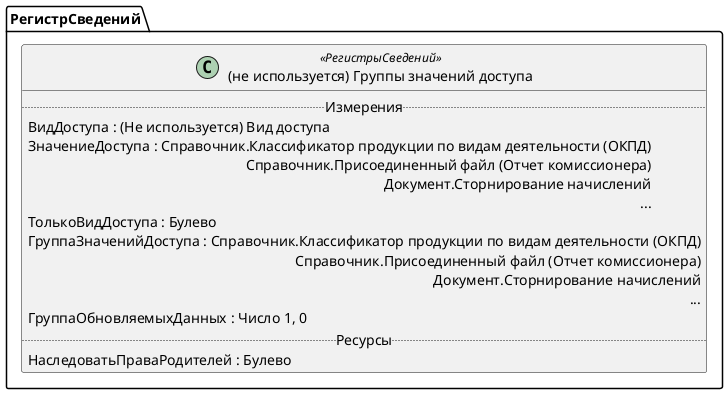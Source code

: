﻿@startuml УдалитьГруппыЗначенийДоступа
'!include templates.wsd
'..\include templates.wsd
class РегистрСведений.УдалитьГруппыЗначенийДоступа as "(не используется) Группы значений доступа" <<РегистрыСведений>>
{
..Измерения..
ВидДоступа : (Не используется) Вид доступа
ЗначениеДоступа : Справочник.Классификатор продукции по видам деятельности (ОКПД)\rСправочник.Присоединенный файл (Отчет комиссионера)\rДокумент.Сторнирование начислений\r...
ТолькоВидДоступа : Булево
ГруппаЗначенийДоступа : Справочник.Классификатор продукции по видам деятельности (ОКПД)\rСправочник.Присоединенный файл (Отчет комиссионера)\rДокумент.Сторнирование начислений\r...
ГруппаОбновляемыхДанных : Число 1, 0
..Ресурсы..
НаследоватьПраваРодителей : Булево
}
@enduml
